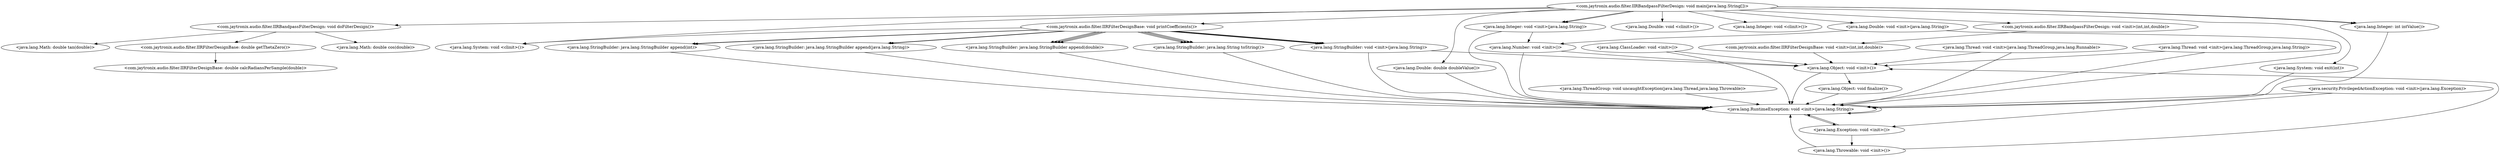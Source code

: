 digraph CallGraph {
"<com.jaytronix.audio.filter.IIRBandpassFilterDesign: void main(java.lang.String[])>" -> "<java.lang.System: void <clinit>()>";
"<com.jaytronix.audio.filter.IIRBandpassFilterDesign: void main(java.lang.String[])>" -> "<com.jaytronix.audio.filter.IIRBandpassFilterDesign: void <init>(int,int,double)>";
"<com.jaytronix.audio.filter.IIRBandpassFilterDesign: void main(java.lang.String[])>" -> "<java.lang.Double: void <init>(java.lang.String)>";
"<com.jaytronix.audio.filter.IIRBandpassFilterDesign: void main(java.lang.String[])>" -> "<java.lang.Integer: void <init>(java.lang.String)>";
"<com.jaytronix.audio.filter.IIRBandpassFilterDesign: void main(java.lang.String[])>" -> "<java.lang.Integer: void <init>(java.lang.String)>";
"<com.jaytronix.audio.filter.IIRBandpassFilterDesign: void main(java.lang.String[])>" -> "<java.lang.System: void exit(int)>";
"<com.jaytronix.audio.filter.IIRBandpassFilterDesign: void main(java.lang.String[])>" -> "<java.lang.Double: void <clinit>()>";
"<com.jaytronix.audio.filter.IIRBandpassFilterDesign: void main(java.lang.String[])>" -> "<java.lang.Integer: void <clinit>()>";
"<java.lang.ThreadGroup: void uncaughtException(java.lang.Thread,java.lang.Throwable)>" -> "<java.lang.RuntimeException: void <init>(java.lang.String)>";
"<java.lang.ClassLoader: void <init>()>" -> "<java.lang.Object: void <init>()>";
"<java.lang.ClassLoader: void <init>()>" -> "<java.lang.RuntimeException: void <init>(java.lang.String)>";
"<java.security.PrivilegedActionException: void <init>(java.lang.Exception)>" -> "<java.lang.Exception: void <init>()>";
"<java.security.PrivilegedActionException: void <init>(java.lang.Exception)>" -> "<java.lang.RuntimeException: void <init>(java.lang.String)>";
"<java.lang.Thread: void <init>(java.lang.ThreadGroup,java.lang.Runnable)>" -> "<java.lang.Object: void <init>()>";
"<java.lang.Thread: void <init>(java.lang.ThreadGroup,java.lang.Runnable)>" -> "<java.lang.RuntimeException: void <init>(java.lang.String)>";
"<java.lang.Thread: void <init>(java.lang.ThreadGroup,java.lang.String)>" -> "<java.lang.Object: void <init>()>";
"<java.lang.Thread: void <init>(java.lang.ThreadGroup,java.lang.String)>" -> "<java.lang.RuntimeException: void <init>(java.lang.String)>";
"<com.jaytronix.audio.filter.IIRBandpassFilterDesign: void <init>(int,int,double)>" -> "<com.jaytronix.audio.filter.IIRFilterDesignBase: void <init>(int,int,double)>";
"<java.lang.Double: void <init>(java.lang.String)>" -> "<java.lang.Number: void <init>()>";
"<java.lang.Double: void <init>(java.lang.String)>" -> "<java.lang.RuntimeException: void <init>(java.lang.String)>";
"<java.lang.Integer: void <init>(java.lang.String)>" -> "<java.lang.Number: void <init>()>";
"<java.lang.Integer: void <init>(java.lang.String)>" -> "<java.lang.RuntimeException: void <init>(java.lang.String)>";
"<java.lang.System: void exit(int)>" -> "<java.lang.RuntimeException: void <init>(java.lang.String)>";
"<java.lang.RuntimeException: void <init>(java.lang.String)>" -> "<java.lang.Exception: void <init>()>";
"<java.lang.RuntimeException: void <init>(java.lang.String)>" -> "<java.lang.RuntimeException: void <init>(java.lang.String)>";
"<java.lang.Object: void <init>()>" -> "<java.lang.Object: void finalize()>";
"<java.lang.Object: void <init>()>" -> "<java.lang.RuntimeException: void <init>(java.lang.String)>";
"<java.lang.Exception: void <init>()>" -> "<java.lang.Throwable: void <init>()>";
"<java.lang.Exception: void <init>()>" -> "<java.lang.RuntimeException: void <init>(java.lang.String)>";
"<com.jaytronix.audio.filter.IIRFilterDesignBase: void <init>(int,int,double)>" -> "<java.lang.Object: void <init>()>";
"<java.lang.Number: void <init>()>" -> "<java.lang.Object: void <init>()>";
"<java.lang.Number: void <init>()>" -> "<java.lang.RuntimeException: void <init>(java.lang.String)>";
"<java.lang.Object: void finalize()>" -> "<java.lang.RuntimeException: void <init>(java.lang.String)>";
"<java.lang.Throwable: void <init>()>" -> "<java.lang.Object: void <init>()>";
"<java.lang.Throwable: void <init>()>" -> "<java.lang.RuntimeException: void <init>(java.lang.String)>";
"<com.jaytronix.audio.filter.IIRBandpassFilterDesign: void main(java.lang.String[])>" -> "<com.jaytronix.audio.filter.IIRBandpassFilterDesign: void doFilterDesign()>";
"<com.jaytronix.audio.filter.IIRBandpassFilterDesign: void main(java.lang.String[])>" -> "<com.jaytronix.audio.filter.IIRFilterDesignBase: void printCoefficients()>";
"<com.jaytronix.audio.filter.IIRBandpassFilterDesign: void doFilterDesign()>" -> "<java.lang.Math: double tan(double)>";
"<com.jaytronix.audio.filter.IIRBandpassFilterDesign: void doFilterDesign()>" -> "<java.lang.Math: double cos(double)>";
"<com.jaytronix.audio.filter.IIRFilterDesignBase: void printCoefficients()>" -> "<java.lang.System: void <clinit>()>";
"<com.jaytronix.audio.filter.IIRFilterDesignBase: void printCoefficients()>" -> "<java.lang.StringBuilder: void <init>(java.lang.String)>";
"<com.jaytronix.audio.filter.IIRFilterDesignBase: void printCoefficients()>" -> "<java.lang.StringBuilder: void <init>(java.lang.String)>";
"<com.jaytronix.audio.filter.IIRFilterDesignBase: void printCoefficients()>" -> "<java.lang.StringBuilder: void <init>(java.lang.String)>";
"<com.jaytronix.audio.filter.IIRFilterDesignBase: void printCoefficients()>" -> "<java.lang.StringBuilder: void <init>(java.lang.String)>";
"<java.lang.StringBuilder: void <init>(java.lang.String)>" -> "<java.lang.Object: void <init>()>";
"<java.lang.StringBuilder: void <init>(java.lang.String)>" -> "<java.lang.RuntimeException: void <init>(java.lang.String)>";
"<com.jaytronix.audio.filter.IIRFilterDesignBase: void printCoefficients()>" -> "<java.lang.StringBuilder: java.lang.StringBuilder append(int)>";
"<com.jaytronix.audio.filter.IIRFilterDesignBase: void printCoefficients()>" -> "<java.lang.StringBuilder: java.lang.StringBuilder append(java.lang.String)>";
"<com.jaytronix.audio.filter.IIRFilterDesignBase: void printCoefficients()>" -> "<java.lang.StringBuilder: java.lang.StringBuilder append(int)>";
"<com.jaytronix.audio.filter.IIRFilterDesignBase: void printCoefficients()>" -> "<java.lang.StringBuilder: java.lang.StringBuilder append(java.lang.String)>";
"<com.jaytronix.audio.filter.IIRFilterDesignBase: void printCoefficients()>" -> "<java.lang.StringBuilder: java.lang.StringBuilder append(double)>";
"<com.jaytronix.audio.filter.IIRFilterDesignBase: void printCoefficients()>" -> "<java.lang.StringBuilder: java.lang.String toString()>";
"<com.jaytronix.audio.filter.IIRFilterDesignBase: void printCoefficients()>" -> "<java.lang.StringBuilder: java.lang.StringBuilder append(double)>";
"<com.jaytronix.audio.filter.IIRFilterDesignBase: void printCoefficients()>" -> "<java.lang.StringBuilder: java.lang.String toString()>";
"<com.jaytronix.audio.filter.IIRFilterDesignBase: void printCoefficients()>" -> "<java.lang.StringBuilder: java.lang.StringBuilder append(double)>";
"<com.jaytronix.audio.filter.IIRFilterDesignBase: void printCoefficients()>" -> "<java.lang.StringBuilder: java.lang.String toString()>";
"<com.jaytronix.audio.filter.IIRFilterDesignBase: void printCoefficients()>" -> "<java.lang.StringBuilder: java.lang.StringBuilder append(double)>";
"<com.jaytronix.audio.filter.IIRFilterDesignBase: void printCoefficients()>" -> "<java.lang.StringBuilder: java.lang.String toString()>";
"<java.lang.StringBuilder: java.lang.StringBuilder append(int)>" -> "<java.lang.RuntimeException: void <init>(java.lang.String)>";
"<java.lang.StringBuilder: java.lang.StringBuilder append(java.lang.String)>" -> "<java.lang.RuntimeException: void <init>(java.lang.String)>";
"<java.lang.StringBuilder: java.lang.StringBuilder append(double)>" -> "<java.lang.RuntimeException: void <init>(java.lang.String)>";
"<java.lang.StringBuilder: java.lang.String toString()>" -> "<java.lang.RuntimeException: void <init>(java.lang.String)>";
"<com.jaytronix.audio.filter.IIRBandpassFilterDesign: void doFilterDesign()>" -> "<com.jaytronix.audio.filter.IIRFilterDesignBase: double getThetaZero()>";
"<com.jaytronix.audio.filter.IIRFilterDesignBase: double getThetaZero()>" -> "<com.jaytronix.audio.filter.IIRFilterDesignBase: double calcRadiansPerSample(double)>";
"<com.jaytronix.audio.filter.IIRBandpassFilterDesign: void main(java.lang.String[])>" -> "<java.lang.Double: double doubleValue()>";
"<java.lang.Double: double doubleValue()>" -> "<java.lang.RuntimeException: void <init>(java.lang.String)>";
"<com.jaytronix.audio.filter.IIRBandpassFilterDesign: void main(java.lang.String[])>" -> "<java.lang.Integer: int intValue()>";
"<com.jaytronix.audio.filter.IIRBandpassFilterDesign: void main(java.lang.String[])>" -> "<java.lang.Integer: int intValue()>";
"<java.lang.Integer: int intValue()>" -> "<java.lang.RuntimeException: void <init>(java.lang.String)>";
}
